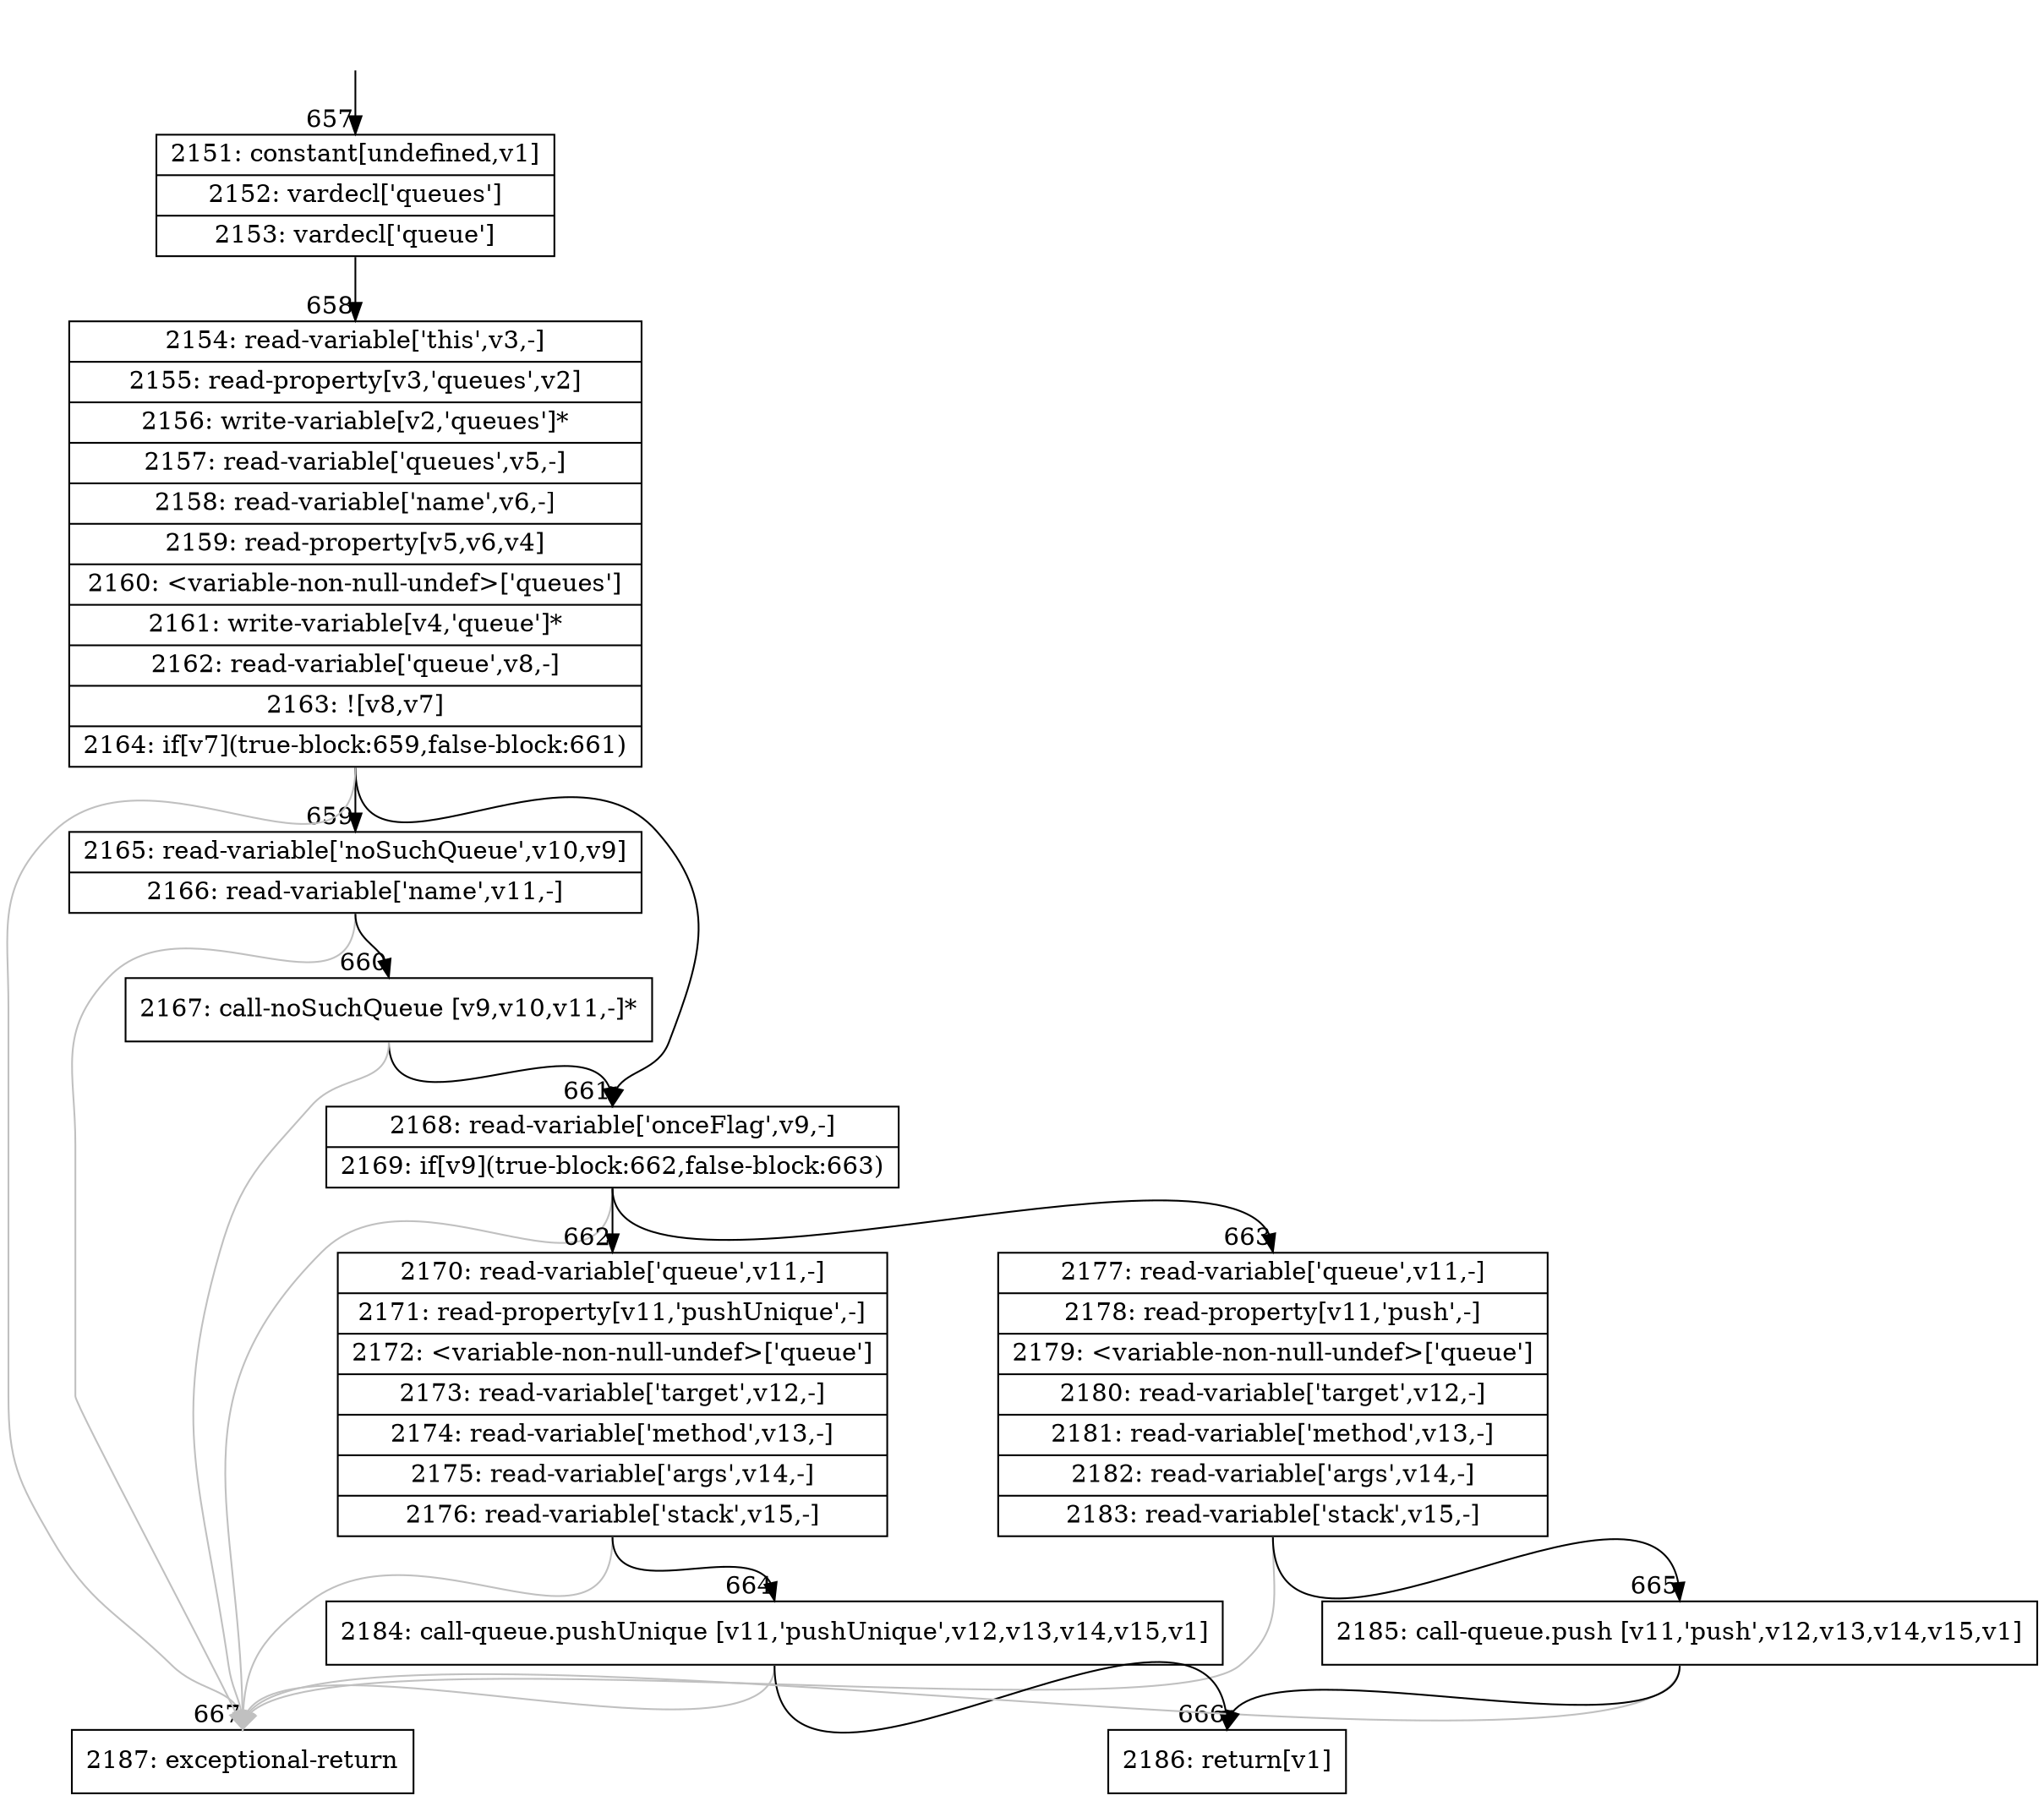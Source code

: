 digraph {
rankdir="TD"
BB_entry44[shape=none,label=""];
BB_entry44 -> BB657 [tailport=s, headport=n, headlabel="    657"]
BB657 [shape=record label="{2151: constant[undefined,v1]|2152: vardecl['queues']|2153: vardecl['queue']}" ] 
BB657 -> BB658 [tailport=s, headport=n, headlabel="      658"]
BB658 [shape=record label="{2154: read-variable['this',v3,-]|2155: read-property[v3,'queues',v2]|2156: write-variable[v2,'queues']*|2157: read-variable['queues',v5,-]|2158: read-variable['name',v6,-]|2159: read-property[v5,v6,v4]|2160: \<variable-non-null-undef\>['queues']|2161: write-variable[v4,'queue']*|2162: read-variable['queue',v8,-]|2163: ![v8,v7]|2164: if[v7](true-block:659,false-block:661)}" ] 
BB658 -> BB659 [tailport=s, headport=n, headlabel="      659"]
BB658 -> BB661 [tailport=s, headport=n, headlabel="      661"]
BB658 -> BB667 [tailport=s, headport=n, color=gray, headlabel="      667"]
BB659 [shape=record label="{2165: read-variable['noSuchQueue',v10,v9]|2166: read-variable['name',v11,-]}" ] 
BB659 -> BB660 [tailport=s, headport=n, headlabel="      660"]
BB659 -> BB667 [tailport=s, headport=n, color=gray]
BB660 [shape=record label="{2167: call-noSuchQueue [v9,v10,v11,-]*}" ] 
BB660 -> BB661 [tailport=s, headport=n]
BB660 -> BB667 [tailport=s, headport=n, color=gray]
BB661 [shape=record label="{2168: read-variable['onceFlag',v9,-]|2169: if[v9](true-block:662,false-block:663)}" ] 
BB661 -> BB662 [tailport=s, headport=n, headlabel="      662"]
BB661 -> BB663 [tailport=s, headport=n, headlabel="      663"]
BB661 -> BB667 [tailport=s, headport=n, color=gray]
BB662 [shape=record label="{2170: read-variable['queue',v11,-]|2171: read-property[v11,'pushUnique',-]|2172: \<variable-non-null-undef\>['queue']|2173: read-variable['target',v12,-]|2174: read-variable['method',v13,-]|2175: read-variable['args',v14,-]|2176: read-variable['stack',v15,-]}" ] 
BB662 -> BB664 [tailport=s, headport=n, headlabel="      664"]
BB662 -> BB667 [tailport=s, headport=n, color=gray]
BB663 [shape=record label="{2177: read-variable['queue',v11,-]|2178: read-property[v11,'push',-]|2179: \<variable-non-null-undef\>['queue']|2180: read-variable['target',v12,-]|2181: read-variable['method',v13,-]|2182: read-variable['args',v14,-]|2183: read-variable['stack',v15,-]}" ] 
BB663 -> BB665 [tailport=s, headport=n, headlabel="      665"]
BB663 -> BB667 [tailport=s, headport=n, color=gray]
BB664 [shape=record label="{2184: call-queue.pushUnique [v11,'pushUnique',v12,v13,v14,v15,v1]}" ] 
BB664 -> BB666 [tailport=s, headport=n, headlabel="      666"]
BB664 -> BB667 [tailport=s, headport=n, color=gray]
BB665 [shape=record label="{2185: call-queue.push [v11,'push',v12,v13,v14,v15,v1]}" ] 
BB665 -> BB666 [tailport=s, headport=n]
BB665 -> BB667 [tailport=s, headport=n, color=gray]
BB666 [shape=record label="{2186: return[v1]}" ] 
BB667 [shape=record label="{2187: exceptional-return}" ] 
//#$~ 703
}
